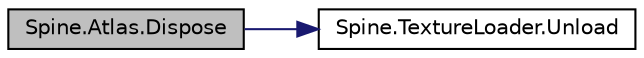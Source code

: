 digraph "Spine.Atlas.Dispose"
{
 // LATEX_PDF_SIZE
  edge [fontname="Helvetica",fontsize="10",labelfontname="Helvetica",labelfontsize="10"];
  node [fontname="Helvetica",fontsize="10",shape=record];
  rankdir="LR";
  Node1 [label="Spine.Atlas.Dispose",height=0.2,width=0.4,color="black", fillcolor="grey75", style="filled", fontcolor="black",tooltip=" "];
  Node1 -> Node2 [color="midnightblue",fontsize="10",style="solid",fontname="Helvetica"];
  Node2 [label="Spine.TextureLoader.Unload",height=0.2,width=0.4,color="black", fillcolor="white", style="filled",URL="$interface_spine_1_1_texture_loader.html#a49076d7375d721c7cbc2549f76fead1a",tooltip=" "];
}
